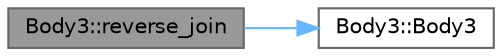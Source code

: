 digraph "Body3::reverse_join"
{
 // LATEX_PDF_SIZE
  bgcolor="transparent";
  edge [fontname=Helvetica,fontsize=10,labelfontname=Helvetica,labelfontsize=10];
  node [fontname=Helvetica,fontsize=10,shape=box,height=0.2,width=0.4];
  rankdir="LR";
  Node1 [id="Node000001",label="Body3::reverse_join",height=0.2,width=0.4,color="gray40", fillcolor="grey60", style="filled", fontcolor="black",tooltip=" "];
  Node1 -> Node2 [id="edge1_Node000001_Node000002",color="steelblue1",style="solid",tooltip=" "];
  Node2 [id="Node000002",label="Body3::Body3",height=0.2,width=0.4,color="grey40", fillcolor="white", style="filled",URL="$struct_body3.html#a73de4a0f9d82faa00b2af04680c33a68",tooltip=" "];
}
